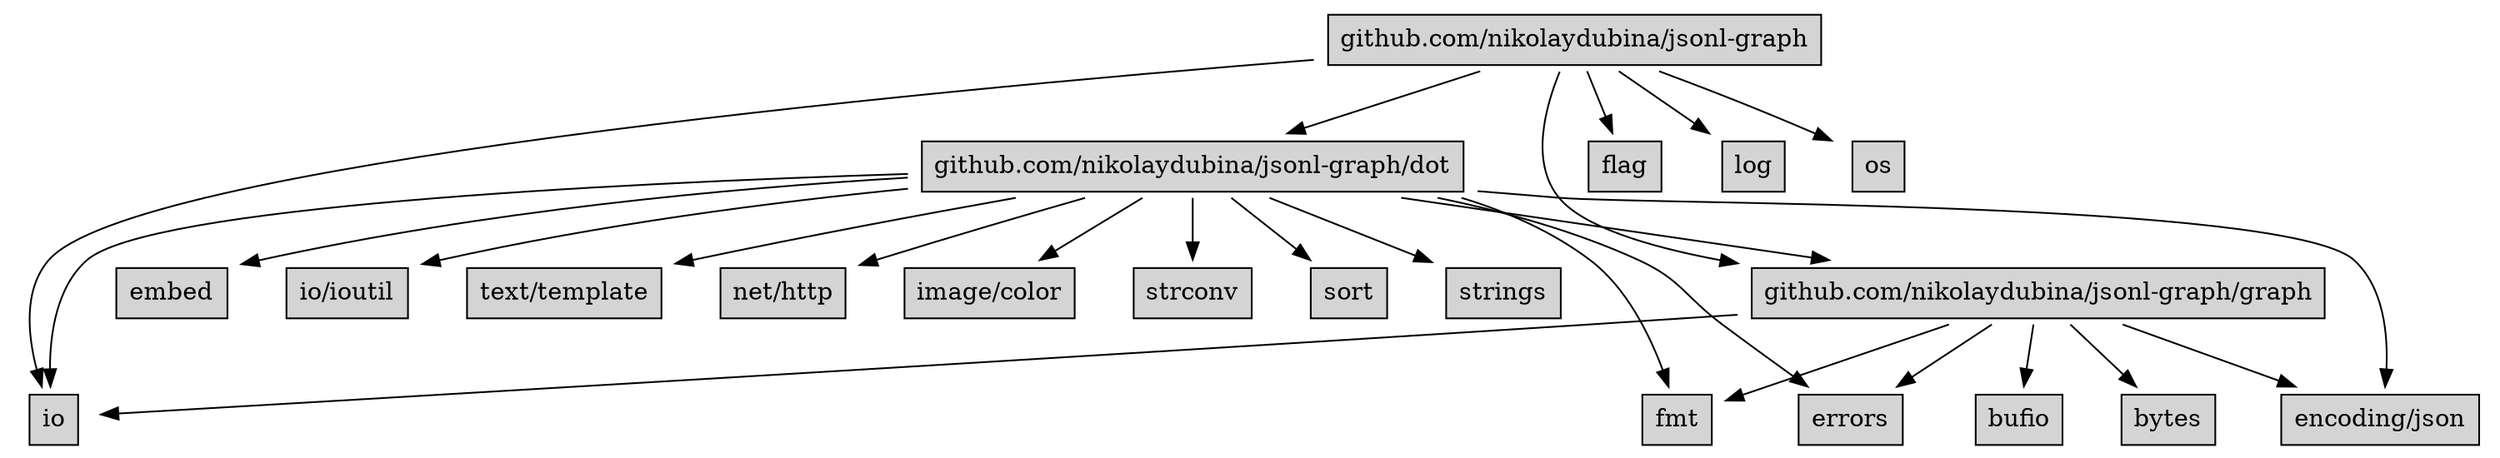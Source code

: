 digraph G {
rankdir=TB
"github.com/nikolaydubina/jsonl-graph/dot"
[
shape=none
label=<<table border="0" cellspacing="0" CELLPADDING="6">

				<tr>
					<td port="port0" border="1" colspan="2" ALIGN="CENTER" bgcolor="#c8c8c8c8">github.com/nikolaydubina/jsonl-graph/dot</td>
				</tr>

</table>>
]

"sort"
[
shape=none
label=<<table border="0" cellspacing="0" CELLPADDING="6">

				<tr>
					<td port="port0" border="1" colspan="2" ALIGN="CENTER" bgcolor="#c8c8c8c8">sort</td>
				</tr>

</table>>
]

"strings"
[
shape=none
label=<<table border="0" cellspacing="0" CELLPADDING="6">

				<tr>
					<td port="port0" border="1" colspan="2" ALIGN="CENTER" bgcolor="#c8c8c8c8">strings</td>
				</tr>

</table>>
]

"github.com/nikolaydubina/jsonl-graph"
[
shape=none
label=<<table border="0" cellspacing="0" CELLPADDING="6">

				<tr>
					<td port="port0" border="1" colspan="2" ALIGN="CENTER" bgcolor="#c8c8c8c8">github.com/nikolaydubina/jsonl-graph</td>
				</tr>

</table>>
]

"bufio"
[
shape=none
label=<<table border="0" cellspacing="0" CELLPADDING="6">

				<tr>
					<td port="port0" border="1" colspan="2" ALIGN="CENTER" bgcolor="#c8c8c8c8">bufio</td>
				</tr>

</table>>
]

"errors"
[
shape=none
label=<<table border="0" cellspacing="0" CELLPADDING="6">

				<tr>
					<td port="port0" border="1" colspan="2" ALIGN="CENTER" bgcolor="#c8c8c8c8">errors</td>
				</tr>

</table>>
]

"io"
[
shape=none
label=<<table border="0" cellspacing="0" CELLPADDING="6">

				<tr>
					<td port="port0" border="1" colspan="2" ALIGN="CENTER" bgcolor="#c8c8c8c8">io</td>
				</tr>

</table>>
]

"embed"
[
shape=none
label=<<table border="0" cellspacing="0" CELLPADDING="6">

				<tr>
					<td port="port0" border="1" colspan="2" ALIGN="CENTER" bgcolor="#c8c8c8c8">embed</td>
				</tr>

</table>>
]

"io/ioutil"
[
shape=none
label=<<table border="0" cellspacing="0" CELLPADDING="6">

				<tr>
					<td port="port0" border="1" colspan="2" ALIGN="CENTER" bgcolor="#c8c8c8c8">io/ioutil</td>
				</tr>

</table>>
]

"text/template"
[
shape=none
label=<<table border="0" cellspacing="0" CELLPADDING="6">

				<tr>
					<td port="port0" border="1" colspan="2" ALIGN="CENTER" bgcolor="#c8c8c8c8">text/template</td>
				</tr>

</table>>
]

"flag"
[
shape=none
label=<<table border="0" cellspacing="0" CELLPADDING="6">

				<tr>
					<td port="port0" border="1" colspan="2" ALIGN="CENTER" bgcolor="#c8c8c8c8">flag</td>
				</tr>

</table>>
]

"github.com/nikolaydubina/jsonl-graph/graph"
[
shape=none
label=<<table border="0" cellspacing="0" CELLPADDING="6">

				<tr>
					<td port="port0" border="1" colspan="2" ALIGN="CENTER" bgcolor="#c8c8c8c8">github.com/nikolaydubina/jsonl-graph/graph</td>
				</tr>

</table>>
]

"bytes"
[
shape=none
label=<<table border="0" cellspacing="0" CELLPADDING="6">

				<tr>
					<td port="port0" border="1" colspan="2" ALIGN="CENTER" bgcolor="#c8c8c8c8">bytes</td>
				</tr>

</table>>
]

"encoding/json"
[
shape=none
label=<<table border="0" cellspacing="0" CELLPADDING="6">

				<tr>
					<td port="port0" border="1" colspan="2" ALIGN="CENTER" bgcolor="#c8c8c8c8">encoding/json</td>
				</tr>

</table>>
]

"net/http"
[
shape=none
label=<<table border="0" cellspacing="0" CELLPADDING="6">

				<tr>
					<td port="port0" border="1" colspan="2" ALIGN="CENTER" bgcolor="#c8c8c8c8">net/http</td>
				</tr>

</table>>
]

"log"
[
shape=none
label=<<table border="0" cellspacing="0" CELLPADDING="6">

				<tr>
					<td port="port0" border="1" colspan="2" ALIGN="CENTER" bgcolor="#c8c8c8c8">log</td>
				</tr>

</table>>
]

"fmt"
[
shape=none
label=<<table border="0" cellspacing="0" CELLPADDING="6">

				<tr>
					<td port="port0" border="1" colspan="2" ALIGN="CENTER" bgcolor="#c8c8c8c8">fmt</td>
				</tr>

</table>>
]

"image/color"
[
shape=none
label=<<table border="0" cellspacing="0" CELLPADDING="6">

				<tr>
					<td port="port0" border="1" colspan="2" ALIGN="CENTER" bgcolor="#c8c8c8c8">image/color</td>
				</tr>

</table>>
]

"strconv"
[
shape=none
label=<<table border="0" cellspacing="0" CELLPADDING="6">

				<tr>
					<td port="port0" border="1" colspan="2" ALIGN="CENTER" bgcolor="#c8c8c8c8">strconv</td>
				</tr>

</table>>
]

"os"
[
shape=none
label=<<table border="0" cellspacing="0" CELLPADDING="6">

				<tr>
					<td port="port0" border="1" colspan="2" ALIGN="CENTER" bgcolor="#c8c8c8c8">os</td>
				</tr>

</table>>
]

"github.com/nikolaydubina/jsonl-graph/dot" -> "github.com/nikolaydubina/jsonl-graph/graph"
"github.com/nikolaydubina/jsonl-graph/dot" -> "io/ioutil"
"github.com/nikolaydubina/jsonl-graph/dot" -> "strconv"
"github.com/nikolaydubina/jsonl-graph/dot" -> "strings"
"github.com/nikolaydubina/jsonl-graph/graph" -> "io"
"github.com/nikolaydubina/jsonl-graph/dot" -> "embed"
"github.com/nikolaydubina/jsonl-graph/dot" -> "errors"
"github.com/nikolaydubina/jsonl-graph/dot" -> "fmt"
"github.com/nikolaydubina/jsonl-graph/dot" -> "net/http"
"github.com/nikolaydubina/jsonl-graph/dot" -> "image/color"
"github.com/nikolaydubina/jsonl-graph/dot" -> "io"
"github.com/nikolaydubina/jsonl-graph/dot" -> "sort"
"github.com/nikolaydubina/jsonl-graph/graph" -> "bytes"
"github.com/nikolaydubina/jsonl-graph/graph" -> "encoding/json"
"github.com/nikolaydubina/jsonl-graph/graph" -> "errors"
"github.com/nikolaydubina/jsonl-graph/graph" -> "fmt"
"github.com/nikolaydubina/jsonl-graph/dot" -> "encoding/json"
"github.com/nikolaydubina/jsonl-graph" -> "flag"
"github.com/nikolaydubina/jsonl-graph" -> "log"
"github.com/nikolaydubina/jsonl-graph" -> "os"
"github.com/nikolaydubina/jsonl-graph/graph" -> "bufio"
"github.com/nikolaydubina/jsonl-graph/dot" -> "text/template"
"github.com/nikolaydubina/jsonl-graph" -> "github.com/nikolaydubina/jsonl-graph/dot"
"github.com/nikolaydubina/jsonl-graph" -> "github.com/nikolaydubina/jsonl-graph/graph"
"github.com/nikolaydubina/jsonl-graph" -> "io"
}
